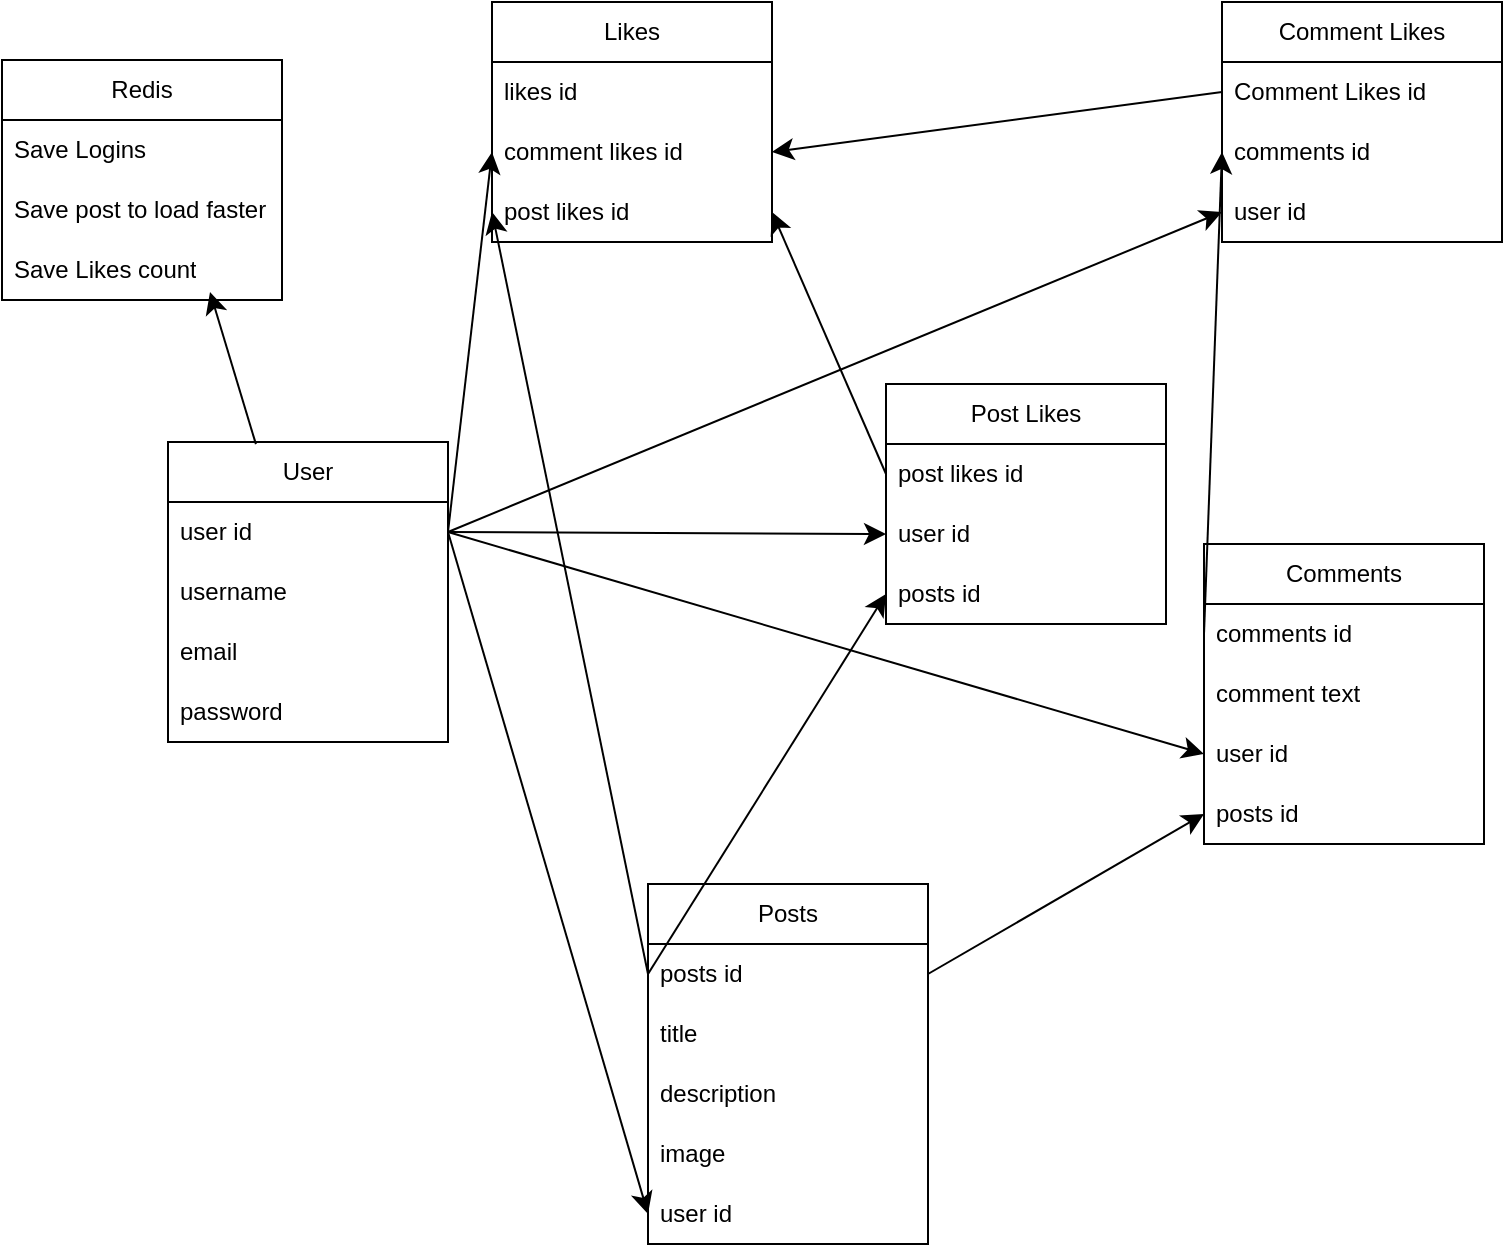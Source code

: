 <mxfile version="24.5.5" type="device">
  <diagram name="Page-1" id="sEsTFa-n4FBjCFqxUgwe">
    <mxGraphModel dx="1112" dy="1221" grid="0" gridSize="10" guides="1" tooltips="1" connect="1" arrows="1" fold="1" page="0" pageScale="1" pageWidth="850" pageHeight="1100" math="0" shadow="0">
      <root>
        <mxCell id="0" />
        <mxCell id="1" parent="0" />
        <mxCell id="G1GHjltpv7TJAawELvXk-1" value="User" style="swimlane;fontStyle=0;childLayout=stackLayout;horizontal=1;startSize=30;horizontalStack=0;resizeParent=1;resizeParentMax=0;resizeLast=0;collapsible=1;marginBottom=0;whiteSpace=wrap;html=1;" parent="1" vertex="1">
          <mxGeometry x="-157" y="66" width="140" height="150" as="geometry" />
        </mxCell>
        <mxCell id="G1GHjltpv7TJAawELvXk-2" value="user id" style="text;strokeColor=none;fillColor=none;align=left;verticalAlign=middle;spacingLeft=4;spacingRight=4;overflow=hidden;points=[[0,0.5],[1,0.5]];portConstraint=eastwest;rotatable=0;whiteSpace=wrap;html=1;" parent="G1GHjltpv7TJAawELvXk-1" vertex="1">
          <mxGeometry y="30" width="140" height="30" as="geometry" />
        </mxCell>
        <mxCell id="G1GHjltpv7TJAawELvXk-3" value="username" style="text;strokeColor=none;fillColor=none;align=left;verticalAlign=middle;spacingLeft=4;spacingRight=4;overflow=hidden;points=[[0,0.5],[1,0.5]];portConstraint=eastwest;rotatable=0;whiteSpace=wrap;html=1;" parent="G1GHjltpv7TJAawELvXk-1" vertex="1">
          <mxGeometry y="60" width="140" height="30" as="geometry" />
        </mxCell>
        <mxCell id="G1GHjltpv7TJAawELvXk-4" value="email" style="text;strokeColor=none;fillColor=none;align=left;verticalAlign=middle;spacingLeft=4;spacingRight=4;overflow=hidden;points=[[0,0.5],[1,0.5]];portConstraint=eastwest;rotatable=0;whiteSpace=wrap;html=1;" parent="G1GHjltpv7TJAawELvXk-1" vertex="1">
          <mxGeometry y="90" width="140" height="30" as="geometry" />
        </mxCell>
        <mxCell id="G1GHjltpv7TJAawELvXk-5" value="password" style="text;strokeColor=none;fillColor=none;align=left;verticalAlign=middle;spacingLeft=4;spacingRight=4;overflow=hidden;points=[[0,0.5],[1,0.5]];portConstraint=eastwest;rotatable=0;whiteSpace=wrap;html=1;" parent="G1GHjltpv7TJAawELvXk-1" vertex="1">
          <mxGeometry y="120" width="140" height="30" as="geometry" />
        </mxCell>
        <mxCell id="G1GHjltpv7TJAawELvXk-6" value="Posts" style="swimlane;fontStyle=0;childLayout=stackLayout;horizontal=1;startSize=30;horizontalStack=0;resizeParent=1;resizeParentMax=0;resizeLast=0;collapsible=1;marginBottom=0;whiteSpace=wrap;html=1;" parent="1" vertex="1">
          <mxGeometry x="83" y="287" width="140" height="180" as="geometry" />
        </mxCell>
        <mxCell id="G1GHjltpv7TJAawELvXk-7" value="posts id" style="text;strokeColor=none;fillColor=none;align=left;verticalAlign=middle;spacingLeft=4;spacingRight=4;overflow=hidden;points=[[0,0.5],[1,0.5]];portConstraint=eastwest;rotatable=0;whiteSpace=wrap;html=1;" parent="G1GHjltpv7TJAawELvXk-6" vertex="1">
          <mxGeometry y="30" width="140" height="30" as="geometry" />
        </mxCell>
        <mxCell id="G1GHjltpv7TJAawELvXk-8" value="title" style="text;strokeColor=none;fillColor=none;align=left;verticalAlign=middle;spacingLeft=4;spacingRight=4;overflow=hidden;points=[[0,0.5],[1,0.5]];portConstraint=eastwest;rotatable=0;whiteSpace=wrap;html=1;" parent="G1GHjltpv7TJAawELvXk-6" vertex="1">
          <mxGeometry y="60" width="140" height="30" as="geometry" />
        </mxCell>
        <mxCell id="G1GHjltpv7TJAawELvXk-9" value="description" style="text;strokeColor=none;fillColor=none;align=left;verticalAlign=middle;spacingLeft=4;spacingRight=4;overflow=hidden;points=[[0,0.5],[1,0.5]];portConstraint=eastwest;rotatable=0;whiteSpace=wrap;html=1;" parent="G1GHjltpv7TJAawELvXk-6" vertex="1">
          <mxGeometry y="90" width="140" height="30" as="geometry" />
        </mxCell>
        <mxCell id="G1GHjltpv7TJAawELvXk-10" value="image" style="text;strokeColor=none;fillColor=none;align=left;verticalAlign=middle;spacingLeft=4;spacingRight=4;overflow=hidden;points=[[0,0.5],[1,0.5]];portConstraint=eastwest;rotatable=0;whiteSpace=wrap;html=1;" parent="G1GHjltpv7TJAawELvXk-6" vertex="1">
          <mxGeometry y="120" width="140" height="30" as="geometry" />
        </mxCell>
        <mxCell id="G1GHjltpv7TJAawELvXk-11" value="user id" style="text;strokeColor=none;fillColor=none;align=left;verticalAlign=middle;spacingLeft=4;spacingRight=4;overflow=hidden;points=[[0,0.5],[1,0.5]];portConstraint=eastwest;rotatable=0;whiteSpace=wrap;html=1;" parent="G1GHjltpv7TJAawELvXk-6" vertex="1">
          <mxGeometry y="150" width="140" height="30" as="geometry" />
        </mxCell>
        <mxCell id="G1GHjltpv7TJAawELvXk-12" value="Comments" style="swimlane;fontStyle=0;childLayout=stackLayout;horizontal=1;startSize=30;horizontalStack=0;resizeParent=1;resizeParentMax=0;resizeLast=0;collapsible=1;marginBottom=0;whiteSpace=wrap;html=1;" parent="1" vertex="1">
          <mxGeometry x="361" y="117" width="140" height="150" as="geometry" />
        </mxCell>
        <mxCell id="G1GHjltpv7TJAawELvXk-13" value="comments id" style="text;strokeColor=none;fillColor=none;align=left;verticalAlign=middle;spacingLeft=4;spacingRight=4;overflow=hidden;points=[[0,0.5],[1,0.5]];portConstraint=eastwest;rotatable=0;whiteSpace=wrap;html=1;" parent="G1GHjltpv7TJAawELvXk-12" vertex="1">
          <mxGeometry y="30" width="140" height="30" as="geometry" />
        </mxCell>
        <mxCell id="G1GHjltpv7TJAawELvXk-14" value="comment text" style="text;strokeColor=none;fillColor=none;align=left;verticalAlign=middle;spacingLeft=4;spacingRight=4;overflow=hidden;points=[[0,0.5],[1,0.5]];portConstraint=eastwest;rotatable=0;whiteSpace=wrap;html=1;" parent="G1GHjltpv7TJAawELvXk-12" vertex="1">
          <mxGeometry y="60" width="140" height="30" as="geometry" />
        </mxCell>
        <mxCell id="G1GHjltpv7TJAawELvXk-15" value="user id" style="text;strokeColor=none;fillColor=none;align=left;verticalAlign=middle;spacingLeft=4;spacingRight=4;overflow=hidden;points=[[0,0.5],[1,0.5]];portConstraint=eastwest;rotatable=0;whiteSpace=wrap;html=1;" parent="G1GHjltpv7TJAawELvXk-12" vertex="1">
          <mxGeometry y="90" width="140" height="30" as="geometry" />
        </mxCell>
        <mxCell id="G1GHjltpv7TJAawELvXk-16" value="posts id" style="text;strokeColor=none;fillColor=none;align=left;verticalAlign=middle;spacingLeft=4;spacingRight=4;overflow=hidden;points=[[0,0.5],[1,0.5]];portConstraint=eastwest;rotatable=0;whiteSpace=wrap;html=1;" parent="G1GHjltpv7TJAawELvXk-12" vertex="1">
          <mxGeometry y="120" width="140" height="30" as="geometry" />
        </mxCell>
        <mxCell id="G1GHjltpv7TJAawELvXk-18" value="Likes" style="swimlane;fontStyle=0;childLayout=stackLayout;horizontal=1;startSize=30;horizontalStack=0;resizeParent=1;resizeParentMax=0;resizeLast=0;collapsible=1;marginBottom=0;whiteSpace=wrap;html=1;" parent="1" vertex="1">
          <mxGeometry x="5" y="-154" width="140" height="120" as="geometry" />
        </mxCell>
        <mxCell id="G1GHjltpv7TJAawELvXk-19" value="likes id" style="text;strokeColor=none;fillColor=none;align=left;verticalAlign=middle;spacingLeft=4;spacingRight=4;overflow=hidden;points=[[0,0.5],[1,0.5]];portConstraint=eastwest;rotatable=0;whiteSpace=wrap;html=1;" parent="G1GHjltpv7TJAawELvXk-18" vertex="1">
          <mxGeometry y="30" width="140" height="30" as="geometry" />
        </mxCell>
        <mxCell id="G1GHjltpv7TJAawELvXk-20" value="comment likes id" style="text;strokeColor=none;fillColor=none;align=left;verticalAlign=middle;spacingLeft=4;spacingRight=4;overflow=hidden;points=[[0,0.5],[1,0.5]];portConstraint=eastwest;rotatable=0;whiteSpace=wrap;html=1;" parent="G1GHjltpv7TJAawELvXk-18" vertex="1">
          <mxGeometry y="60" width="140" height="30" as="geometry" />
        </mxCell>
        <mxCell id="G1GHjltpv7TJAawELvXk-21" value="post likes id" style="text;strokeColor=none;fillColor=none;align=left;verticalAlign=middle;spacingLeft=4;spacingRight=4;overflow=hidden;points=[[0,0.5],[1,0.5]];portConstraint=eastwest;rotatable=0;whiteSpace=wrap;html=1;" parent="G1GHjltpv7TJAawELvXk-18" vertex="1">
          <mxGeometry y="90" width="140" height="30" as="geometry" />
        </mxCell>
        <mxCell id="G1GHjltpv7TJAawELvXk-23" style="edgeStyle=none;curved=1;rounded=0;orthogonalLoop=1;jettySize=auto;html=1;exitX=1;exitY=0.5;exitDx=0;exitDy=0;entryX=0;entryY=0.5;entryDx=0;entryDy=0;fontSize=12;startSize=8;endSize=8;" parent="1" source="G1GHjltpv7TJAawELvXk-2" target="G1GHjltpv7TJAawELvXk-11" edge="1">
          <mxGeometry relative="1" as="geometry" />
        </mxCell>
        <mxCell id="G1GHjltpv7TJAawELvXk-24" style="edgeStyle=none;curved=1;rounded=0;orthogonalLoop=1;jettySize=auto;html=1;exitX=1;exitY=0.5;exitDx=0;exitDy=0;entryX=0;entryY=0.5;entryDx=0;entryDy=0;fontSize=12;startSize=8;endSize=8;" parent="1" source="G1GHjltpv7TJAawELvXk-7" target="G1GHjltpv7TJAawELvXk-16" edge="1">
          <mxGeometry relative="1" as="geometry" />
        </mxCell>
        <mxCell id="G1GHjltpv7TJAawELvXk-25" style="edgeStyle=none;curved=1;rounded=0;orthogonalLoop=1;jettySize=auto;html=1;exitX=1;exitY=0.5;exitDx=0;exitDy=0;entryX=0;entryY=0.5;entryDx=0;entryDy=0;fontSize=12;startSize=8;endSize=8;" parent="1" source="G1GHjltpv7TJAawELvXk-2" target="G1GHjltpv7TJAawELvXk-20" edge="1">
          <mxGeometry relative="1" as="geometry" />
        </mxCell>
        <mxCell id="G1GHjltpv7TJAawELvXk-26" style="edgeStyle=none;curved=1;rounded=0;orthogonalLoop=1;jettySize=auto;html=1;exitX=0;exitY=0.5;exitDx=0;exitDy=0;entryX=0;entryY=0.5;entryDx=0;entryDy=0;fontSize=12;startSize=8;endSize=8;" parent="1" source="G1GHjltpv7TJAawELvXk-7" target="G1GHjltpv7TJAawELvXk-21" edge="1">
          <mxGeometry relative="1" as="geometry" />
        </mxCell>
        <mxCell id="G1GHjltpv7TJAawELvXk-27" style="edgeStyle=none;curved=1;rounded=0;orthogonalLoop=1;jettySize=auto;html=1;exitX=1;exitY=0.5;exitDx=0;exitDy=0;entryX=0;entryY=0.5;entryDx=0;entryDy=0;fontSize=12;startSize=8;endSize=8;" parent="1" source="G1GHjltpv7TJAawELvXk-2" target="G1GHjltpv7TJAawELvXk-15" edge="1">
          <mxGeometry relative="1" as="geometry" />
        </mxCell>
        <mxCell id="W0dQIEovlEGNLFnMlkk_-1" value="Post Likes" style="swimlane;fontStyle=0;childLayout=stackLayout;horizontal=1;startSize=30;horizontalStack=0;resizeParent=1;resizeParentMax=0;resizeLast=0;collapsible=1;marginBottom=0;whiteSpace=wrap;html=1;" parent="1" vertex="1">
          <mxGeometry x="202" y="37" width="140" height="120" as="geometry" />
        </mxCell>
        <mxCell id="W0dQIEovlEGNLFnMlkk_-2" value="post likes id" style="text;strokeColor=none;fillColor=none;align=left;verticalAlign=middle;spacingLeft=4;spacingRight=4;overflow=hidden;points=[[0,0.5],[1,0.5]];portConstraint=eastwest;rotatable=0;whiteSpace=wrap;html=1;" parent="W0dQIEovlEGNLFnMlkk_-1" vertex="1">
          <mxGeometry y="30" width="140" height="30" as="geometry" />
        </mxCell>
        <mxCell id="W0dQIEovlEGNLFnMlkk_-4" value="user id" style="text;strokeColor=none;fillColor=none;align=left;verticalAlign=middle;spacingLeft=4;spacingRight=4;overflow=hidden;points=[[0,0.5],[1,0.5]];portConstraint=eastwest;rotatable=0;whiteSpace=wrap;html=1;" parent="W0dQIEovlEGNLFnMlkk_-1" vertex="1">
          <mxGeometry y="60" width="140" height="30" as="geometry" />
        </mxCell>
        <mxCell id="W0dQIEovlEGNLFnMlkk_-3" value="posts id" style="text;strokeColor=none;fillColor=none;align=left;verticalAlign=middle;spacingLeft=4;spacingRight=4;overflow=hidden;points=[[0,0.5],[1,0.5]];portConstraint=eastwest;rotatable=0;whiteSpace=wrap;html=1;" parent="W0dQIEovlEGNLFnMlkk_-1" vertex="1">
          <mxGeometry y="90" width="140" height="30" as="geometry" />
        </mxCell>
        <mxCell id="W0dQIEovlEGNLFnMlkk_-5" value="Comment Likes" style="swimlane;fontStyle=0;childLayout=stackLayout;horizontal=1;startSize=30;horizontalStack=0;resizeParent=1;resizeParentMax=0;resizeLast=0;collapsible=1;marginBottom=0;whiteSpace=wrap;html=1;" parent="1" vertex="1">
          <mxGeometry x="370" y="-154" width="140" height="120" as="geometry" />
        </mxCell>
        <mxCell id="W0dQIEovlEGNLFnMlkk_-6" value="Comment Likes id" style="text;strokeColor=none;fillColor=none;align=left;verticalAlign=middle;spacingLeft=4;spacingRight=4;overflow=hidden;points=[[0,0.5],[1,0.5]];portConstraint=eastwest;rotatable=0;whiteSpace=wrap;html=1;" parent="W0dQIEovlEGNLFnMlkk_-5" vertex="1">
          <mxGeometry y="30" width="140" height="30" as="geometry" />
        </mxCell>
        <mxCell id="W0dQIEovlEGNLFnMlkk_-8" value="comments id" style="text;strokeColor=none;fillColor=none;align=left;verticalAlign=middle;spacingLeft=4;spacingRight=4;overflow=hidden;points=[[0,0.5],[1,0.5]];portConstraint=eastwest;rotatable=0;whiteSpace=wrap;html=1;" parent="W0dQIEovlEGNLFnMlkk_-5" vertex="1">
          <mxGeometry y="60" width="140" height="30" as="geometry" />
        </mxCell>
        <mxCell id="W0dQIEovlEGNLFnMlkk_-7" value="user id" style="text;strokeColor=none;fillColor=none;align=left;verticalAlign=middle;spacingLeft=4;spacingRight=4;overflow=hidden;points=[[0,0.5],[1,0.5]];portConstraint=eastwest;rotatable=0;whiteSpace=wrap;html=1;" parent="W0dQIEovlEGNLFnMlkk_-5" vertex="1">
          <mxGeometry y="90" width="140" height="30" as="geometry" />
        </mxCell>
        <mxCell id="W0dQIEovlEGNLFnMlkk_-9" style="edgeStyle=none;curved=1;rounded=0;orthogonalLoop=1;jettySize=auto;html=1;exitX=1;exitY=0.5;exitDx=0;exitDy=0;entryX=0;entryY=0.5;entryDx=0;entryDy=0;fontSize=12;startSize=8;endSize=8;" parent="1" source="G1GHjltpv7TJAawELvXk-2" target="W0dQIEovlEGNLFnMlkk_-4" edge="1">
          <mxGeometry relative="1" as="geometry" />
        </mxCell>
        <mxCell id="W0dQIEovlEGNLFnMlkk_-10" style="edgeStyle=none;curved=1;rounded=0;orthogonalLoop=1;jettySize=auto;html=1;exitX=0;exitY=0.5;exitDx=0;exitDy=0;entryX=0;entryY=0.5;entryDx=0;entryDy=0;fontSize=12;startSize=8;endSize=8;" parent="1" source="G1GHjltpv7TJAawELvXk-7" target="W0dQIEovlEGNLFnMlkk_-3" edge="1">
          <mxGeometry relative="1" as="geometry" />
        </mxCell>
        <mxCell id="W0dQIEovlEGNLFnMlkk_-11" style="edgeStyle=none;curved=1;rounded=0;orthogonalLoop=1;jettySize=auto;html=1;exitX=0;exitY=0.5;exitDx=0;exitDy=0;entryX=1;entryY=0.5;entryDx=0;entryDy=0;fontSize=12;startSize=8;endSize=8;" parent="1" source="W0dQIEovlEGNLFnMlkk_-6" target="G1GHjltpv7TJAawELvXk-20" edge="1">
          <mxGeometry relative="1" as="geometry" />
        </mxCell>
        <mxCell id="W0dQIEovlEGNLFnMlkk_-12" style="edgeStyle=none;curved=1;rounded=0;orthogonalLoop=1;jettySize=auto;html=1;exitX=0;exitY=0.5;exitDx=0;exitDy=0;entryX=1;entryY=0.5;entryDx=0;entryDy=0;fontSize=12;startSize=8;endSize=8;" parent="1" source="W0dQIEovlEGNLFnMlkk_-2" target="G1GHjltpv7TJAawELvXk-21" edge="1">
          <mxGeometry relative="1" as="geometry" />
        </mxCell>
        <mxCell id="W0dQIEovlEGNLFnMlkk_-13" style="edgeStyle=none;curved=1;rounded=0;orthogonalLoop=1;jettySize=auto;html=1;exitX=1;exitY=0.5;exitDx=0;exitDy=0;entryX=0;entryY=0.5;entryDx=0;entryDy=0;fontSize=12;startSize=8;endSize=8;" parent="1" source="G1GHjltpv7TJAawELvXk-2" target="W0dQIEovlEGNLFnMlkk_-7" edge="1">
          <mxGeometry relative="1" as="geometry" />
        </mxCell>
        <mxCell id="W0dQIEovlEGNLFnMlkk_-14" style="edgeStyle=none;curved=1;rounded=0;orthogonalLoop=1;jettySize=auto;html=1;exitX=0;exitY=0.5;exitDx=0;exitDy=0;entryX=0;entryY=0.5;entryDx=0;entryDy=0;fontSize=12;startSize=8;endSize=8;" parent="1" source="G1GHjltpv7TJAawELvXk-13" target="W0dQIEovlEGNLFnMlkk_-8" edge="1">
          <mxGeometry relative="1" as="geometry" />
        </mxCell>
        <mxCell id="8Zj6EiHCq9HG9iBj0qq--1" value="Redis" style="swimlane;fontStyle=0;childLayout=stackLayout;horizontal=1;startSize=30;horizontalStack=0;resizeParent=1;resizeParentMax=0;resizeLast=0;collapsible=1;marginBottom=0;whiteSpace=wrap;html=1;" parent="1" vertex="1">
          <mxGeometry x="-240" y="-125" width="140" height="120" as="geometry" />
        </mxCell>
        <mxCell id="8Zj6EiHCq9HG9iBj0qq--2" value="Save Logins" style="text;strokeColor=none;fillColor=none;align=left;verticalAlign=middle;spacingLeft=4;spacingRight=4;overflow=hidden;points=[[0,0.5],[1,0.5]];portConstraint=eastwest;rotatable=0;whiteSpace=wrap;html=1;" parent="8Zj6EiHCq9HG9iBj0qq--1" vertex="1">
          <mxGeometry y="30" width="140" height="30" as="geometry" />
        </mxCell>
        <mxCell id="8Zj6EiHCq9HG9iBj0qq--8" value="Save post to load faster" style="text;strokeColor=none;fillColor=none;align=left;verticalAlign=middle;spacingLeft=4;spacingRight=4;overflow=hidden;points=[[0,0.5],[1,0.5]];portConstraint=eastwest;rotatable=0;whiteSpace=wrap;html=1;" parent="8Zj6EiHCq9HG9iBj0qq--1" vertex="1">
          <mxGeometry y="60" width="140" height="30" as="geometry" />
        </mxCell>
        <mxCell id="Q-ayWLTj7vp_47UIoaYi-1" value="Save Likes count" style="text;strokeColor=none;fillColor=none;align=left;verticalAlign=middle;spacingLeft=4;spacingRight=4;overflow=hidden;points=[[0,0.5],[1,0.5]];portConstraint=eastwest;rotatable=0;whiteSpace=wrap;html=1;" vertex="1" parent="8Zj6EiHCq9HG9iBj0qq--1">
          <mxGeometry y="90" width="140" height="30" as="geometry" />
        </mxCell>
        <mxCell id="8Zj6EiHCq9HG9iBj0qq--9" style="edgeStyle=none;curved=1;rounded=0;orthogonalLoop=1;jettySize=auto;html=1;exitX=0.314;exitY=0.007;exitDx=0;exitDy=0;entryX=0.671;entryY=1.033;entryDx=0;entryDy=0;entryPerimeter=0;fontSize=12;startSize=8;endSize=8;exitPerimeter=0;" parent="1" source="G1GHjltpv7TJAawELvXk-1" edge="1">
          <mxGeometry relative="1" as="geometry">
            <mxPoint x="-111.94" y="91.01" as="sourcePoint" />
            <mxPoint x="-136.0" y="-9.0" as="targetPoint" />
          </mxGeometry>
        </mxCell>
      </root>
    </mxGraphModel>
  </diagram>
</mxfile>
